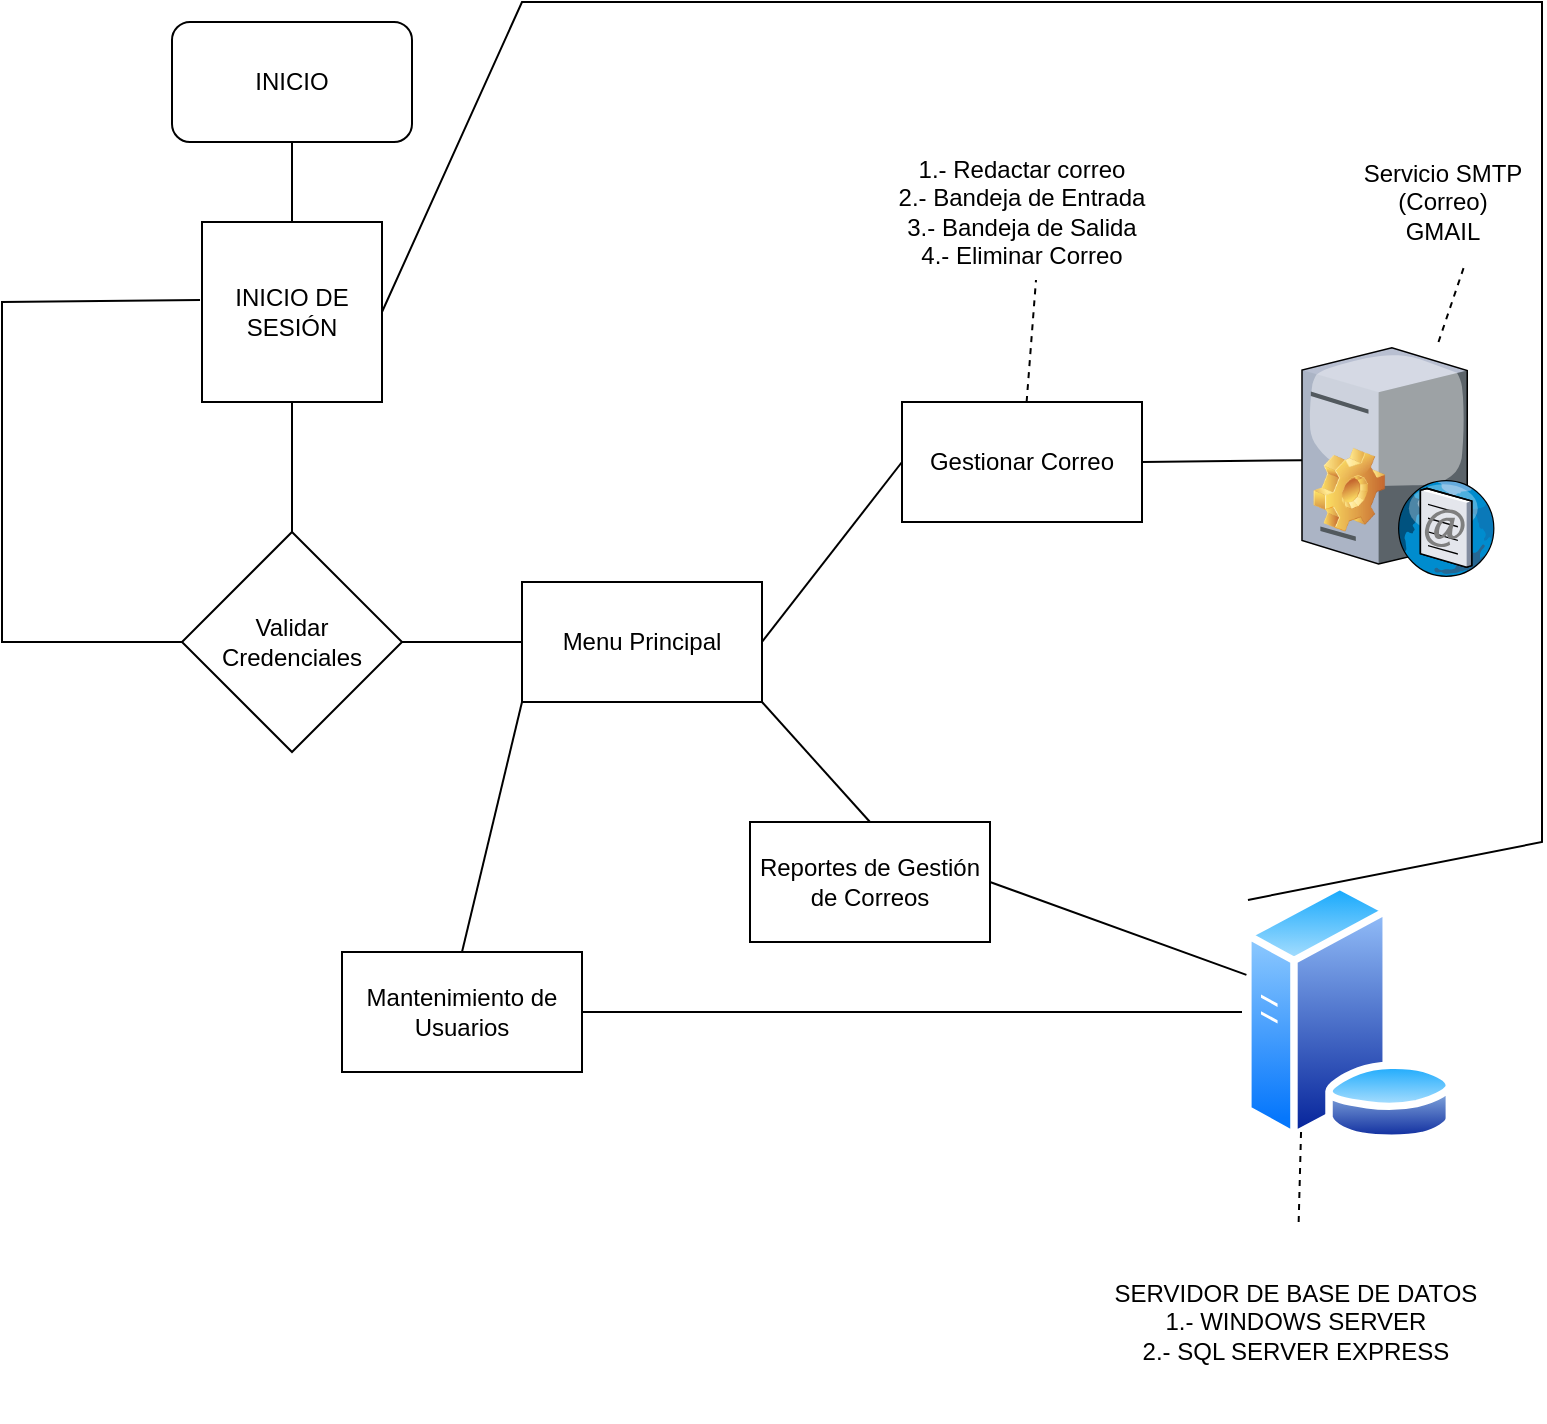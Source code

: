<mxfile version="24.7.16">
  <diagram name="Página-1" id="oD2jVdTmLFTgkb-JgAFI">
    <mxGraphModel dx="1434" dy="746" grid="1" gridSize="10" guides="1" tooltips="1" connect="1" arrows="1" fold="1" page="1" pageScale="1" pageWidth="827" pageHeight="1169" math="0" shadow="0">
      <root>
        <mxCell id="0" />
        <mxCell id="1" parent="0" />
        <mxCell id="BYQ6nLd5p58p7Mj93vRJ-2" value="INICIO" style="rounded=1;whiteSpace=wrap;html=1;" vertex="1" parent="1">
          <mxGeometry x="125" y="20" width="120" height="60" as="geometry" />
        </mxCell>
        <mxCell id="BYQ6nLd5p58p7Mj93vRJ-3" value="INICIO DE SESIÓN" style="whiteSpace=wrap;html=1;aspect=fixed;" vertex="1" parent="1">
          <mxGeometry x="140" y="120" width="90" height="90" as="geometry" />
        </mxCell>
        <mxCell id="BYQ6nLd5p58p7Mj93vRJ-4" value="" style="endArrow=none;html=1;rounded=0;entryX=0.5;entryY=1;entryDx=0;entryDy=0;exitX=0.5;exitY=0;exitDx=0;exitDy=0;" edge="1" parent="1" source="BYQ6nLd5p58p7Mj93vRJ-3" target="BYQ6nLd5p58p7Mj93vRJ-2">
          <mxGeometry width="50" height="50" relative="1" as="geometry">
            <mxPoint x="35" y="120" as="sourcePoint" />
            <mxPoint x="85" y="70" as="targetPoint" />
          </mxGeometry>
        </mxCell>
        <mxCell id="BYQ6nLd5p58p7Mj93vRJ-5" value="Validar Credenciales" style="rhombus;whiteSpace=wrap;html=1;" vertex="1" parent="1">
          <mxGeometry x="130" y="275" width="110" height="110" as="geometry" />
        </mxCell>
        <mxCell id="BYQ6nLd5p58p7Mj93vRJ-6" value="" style="endArrow=none;html=1;rounded=0;entryX=0.5;entryY=1;entryDx=0;entryDy=0;exitX=0.5;exitY=0;exitDx=0;exitDy=0;" edge="1" parent="1" source="BYQ6nLd5p58p7Mj93vRJ-5" target="BYQ6nLd5p58p7Mj93vRJ-3">
          <mxGeometry width="50" height="50" relative="1" as="geometry">
            <mxPoint x="40" y="260" as="sourcePoint" />
            <mxPoint x="90" y="210" as="targetPoint" />
          </mxGeometry>
        </mxCell>
        <mxCell id="BYQ6nLd5p58p7Mj93vRJ-7" value="Menu Principal" style="rounded=0;whiteSpace=wrap;html=1;" vertex="1" parent="1">
          <mxGeometry x="300" y="300" width="120" height="60" as="geometry" />
        </mxCell>
        <mxCell id="BYQ6nLd5p58p7Mj93vRJ-8" value="" style="endArrow=none;html=1;rounded=0;exitX=1;exitY=0.5;exitDx=0;exitDy=0;entryX=0;entryY=0.5;entryDx=0;entryDy=0;" edge="1" parent="1" source="BYQ6nLd5p58p7Mj93vRJ-5" target="BYQ6nLd5p58p7Mj93vRJ-7">
          <mxGeometry width="50" height="50" relative="1" as="geometry">
            <mxPoint x="390" y="410" as="sourcePoint" />
            <mxPoint x="440" y="360" as="targetPoint" />
          </mxGeometry>
        </mxCell>
        <mxCell id="BYQ6nLd5p58p7Mj93vRJ-9" value="" style="endArrow=none;html=1;rounded=0;entryX=0;entryY=0.5;entryDx=0;entryDy=0;entryPerimeter=0;exitX=-0.011;exitY=0.433;exitDx=0;exitDy=0;exitPerimeter=0;" edge="1" parent="1" source="BYQ6nLd5p58p7Mj93vRJ-3" target="BYQ6nLd5p58p7Mj93vRJ-5">
          <mxGeometry width="50" height="50" relative="1" as="geometry">
            <mxPoint x="40" y="350" as="sourcePoint" />
            <mxPoint x="90" y="300" as="targetPoint" />
            <Array as="points">
              <mxPoint x="40" y="160" />
              <mxPoint x="40" y="330" />
            </Array>
          </mxGeometry>
        </mxCell>
        <mxCell id="BYQ6nLd5p58p7Mj93vRJ-10" value="Gestionar Correo" style="rounded=0;whiteSpace=wrap;html=1;" vertex="1" parent="1">
          <mxGeometry x="490" y="210" width="120" height="60" as="geometry" />
        </mxCell>
        <mxCell id="BYQ6nLd5p58p7Mj93vRJ-11" value="" style="endArrow=none;html=1;rounded=0;entryX=0;entryY=0.5;entryDx=0;entryDy=0;exitX=1;exitY=0.5;exitDx=0;exitDy=0;" edge="1" parent="1" source="BYQ6nLd5p58p7Mj93vRJ-7" target="BYQ6nLd5p58p7Mj93vRJ-10">
          <mxGeometry width="50" height="50" relative="1" as="geometry">
            <mxPoint x="390" y="410" as="sourcePoint" />
            <mxPoint x="440" y="360" as="targetPoint" />
          </mxGeometry>
        </mxCell>
        <mxCell id="BYQ6nLd5p58p7Mj93vRJ-12" value="1.- Redactar correo&lt;div&gt;2.- Bandeja de Entrada&lt;/div&gt;&lt;div&gt;3.- Bandeja de Salida&lt;/div&gt;&lt;div&gt;4.- Eliminar Correo&lt;/div&gt;" style="text;html=1;align=center;verticalAlign=middle;whiteSpace=wrap;rounded=0;" vertex="1" parent="1">
          <mxGeometry x="480" y="80" width="140" height="70" as="geometry" />
        </mxCell>
        <mxCell id="BYQ6nLd5p58p7Mj93vRJ-13" value="" style="endArrow=none;dashed=1;html=1;rounded=0;entryX=0.55;entryY=0.986;entryDx=0;entryDy=0;entryPerimeter=0;" edge="1" parent="1" source="BYQ6nLd5p58p7Mj93vRJ-10" target="BYQ6nLd5p58p7Mj93vRJ-12">
          <mxGeometry width="50" height="50" relative="1" as="geometry">
            <mxPoint x="390" y="410" as="sourcePoint" />
            <mxPoint x="440" y="360" as="targetPoint" />
          </mxGeometry>
        </mxCell>
        <mxCell id="BYQ6nLd5p58p7Mj93vRJ-16" value="" style="group" vertex="1" connectable="0" parent="1">
          <mxGeometry x="690" y="180" width="100" height="150" as="geometry" />
        </mxCell>
        <mxCell id="BYQ6nLd5p58p7Mj93vRJ-15" value="" style="verticalLabelPosition=bottom;sketch=0;aspect=fixed;html=1;verticalAlign=top;strokeColor=none;align=center;outlineConnect=0;shape=mxgraph.citrix.smtp_server;" vertex="1" parent="BYQ6nLd5p58p7Mj93vRJ-16">
          <mxGeometry width="96.774" height="117.152" as="geometry" />
        </mxCell>
        <mxCell id="BYQ6nLd5p58p7Mj93vRJ-14" value="" style="shape=image;html=1;verticalLabelPosition=bottom;verticalAlign=top;imageAspect=1;aspect=fixed;image=img/clipart/Gear_128x128.png" vertex="1" parent="BYQ6nLd5p58p7Mj93vRJ-16">
          <mxGeometry x="5.697" y="52.941" width="35.835" height="42.037" as="geometry" />
        </mxCell>
        <mxCell id="BYQ6nLd5p58p7Mj93vRJ-17" value="" style="endArrow=none;html=1;rounded=0;exitX=1;exitY=0.5;exitDx=0;exitDy=0;" edge="1" parent="1" source="BYQ6nLd5p58p7Mj93vRJ-10" target="BYQ6nLd5p58p7Mj93vRJ-15">
          <mxGeometry width="50" height="50" relative="1" as="geometry">
            <mxPoint x="390" y="410" as="sourcePoint" />
            <mxPoint x="440" y="360" as="targetPoint" />
          </mxGeometry>
        </mxCell>
        <mxCell id="BYQ6nLd5p58p7Mj93vRJ-18" value="Reportes de Gestión de Correos" style="rounded=0;whiteSpace=wrap;html=1;" vertex="1" parent="1">
          <mxGeometry x="414" y="420" width="120" height="60" as="geometry" />
        </mxCell>
        <mxCell id="BYQ6nLd5p58p7Mj93vRJ-19" value="Mantenimiento de Usuarios" style="rounded=0;whiteSpace=wrap;html=1;" vertex="1" parent="1">
          <mxGeometry x="210" y="485" width="120" height="60" as="geometry" />
        </mxCell>
        <mxCell id="BYQ6nLd5p58p7Mj93vRJ-20" value="" style="endArrow=none;html=1;rounded=0;entryX=1;entryY=1;entryDx=0;entryDy=0;exitX=0.5;exitY=0;exitDx=0;exitDy=0;" edge="1" parent="1" source="BYQ6nLd5p58p7Mj93vRJ-18" target="BYQ6nLd5p58p7Mj93vRJ-7">
          <mxGeometry width="50" height="50" relative="1" as="geometry">
            <mxPoint x="390" y="410" as="sourcePoint" />
            <mxPoint x="440" y="360" as="targetPoint" />
          </mxGeometry>
        </mxCell>
        <mxCell id="BYQ6nLd5p58p7Mj93vRJ-21" value="" style="endArrow=none;html=1;rounded=0;exitX=0.5;exitY=0;exitDx=0;exitDy=0;entryX=0;entryY=1;entryDx=0;entryDy=0;" edge="1" parent="1" source="BYQ6nLd5p58p7Mj93vRJ-19" target="BYQ6nLd5p58p7Mj93vRJ-7">
          <mxGeometry width="50" height="50" relative="1" as="geometry">
            <mxPoint x="390" y="410" as="sourcePoint" />
            <mxPoint x="440" y="360" as="targetPoint" />
          </mxGeometry>
        </mxCell>
        <mxCell id="BYQ6nLd5p58p7Mj93vRJ-24" value="" style="image;aspect=fixed;perimeter=ellipsePerimeter;html=1;align=center;shadow=0;dashed=0;spacingTop=3;image=img/lib/active_directory/database_server.svg;" vertex="1" parent="1">
          <mxGeometry x="660" y="450" width="106.6" height="130" as="geometry" />
        </mxCell>
        <mxCell id="BYQ6nLd5p58p7Mj93vRJ-25" value="" style="endArrow=none;html=1;rounded=0;entryX=1;entryY=0.5;entryDx=0;entryDy=0;" edge="1" parent="1" source="BYQ6nLd5p58p7Mj93vRJ-24" target="BYQ6nLd5p58p7Mj93vRJ-18">
          <mxGeometry width="50" height="50" relative="1" as="geometry">
            <mxPoint x="390" y="410" as="sourcePoint" />
            <mxPoint x="440" y="360" as="targetPoint" />
          </mxGeometry>
        </mxCell>
        <mxCell id="BYQ6nLd5p58p7Mj93vRJ-26" value="" style="endArrow=none;html=1;rounded=0;exitX=1;exitY=0.5;exitDx=0;exitDy=0;entryX=0;entryY=0.5;entryDx=0;entryDy=0;" edge="1" parent="1" source="BYQ6nLd5p58p7Mj93vRJ-19" target="BYQ6nLd5p58p7Mj93vRJ-24">
          <mxGeometry width="50" height="50" relative="1" as="geometry">
            <mxPoint x="390" y="410" as="sourcePoint" />
            <mxPoint x="440" y="360" as="targetPoint" />
          </mxGeometry>
        </mxCell>
        <mxCell id="BYQ6nLd5p58p7Mj93vRJ-28" value="" style="endArrow=none;html=1;rounded=0;exitX=1;exitY=0.5;exitDx=0;exitDy=0;entryX=0.028;entryY=0.069;entryDx=0;entryDy=0;entryPerimeter=0;" edge="1" parent="1" source="BYQ6nLd5p58p7Mj93vRJ-3" target="BYQ6nLd5p58p7Mj93vRJ-24">
          <mxGeometry width="50" height="50" relative="1" as="geometry">
            <mxPoint x="390" y="410" as="sourcePoint" />
            <mxPoint x="440" y="360" as="targetPoint" />
            <Array as="points">
              <mxPoint x="300" y="10" />
              <mxPoint x="810" y="10" />
              <mxPoint x="810" y="430" />
            </Array>
          </mxGeometry>
        </mxCell>
        <mxCell id="BYQ6nLd5p58p7Mj93vRJ-29" value="SERVIDOR DE BASE DE DATOS&lt;div&gt;1.- WINDOWS SERVER&lt;/div&gt;&lt;div&gt;2.- SQL SERVER EXPRESS&lt;/div&gt;" style="text;html=1;align=center;verticalAlign=middle;whiteSpace=wrap;rounded=0;" vertex="1" parent="1">
          <mxGeometry x="590" y="620" width="194" height="100" as="geometry" />
        </mxCell>
        <mxCell id="BYQ6nLd5p58p7Mj93vRJ-30" value="Servicio SMTP&lt;div&gt;(Correo)&lt;/div&gt;&lt;div&gt;GMAIL&lt;/div&gt;" style="text;html=1;align=center;verticalAlign=middle;whiteSpace=wrap;rounded=0;" vertex="1" parent="1">
          <mxGeometry x="717" y="80" width="87" height="60" as="geometry" />
        </mxCell>
        <mxCell id="BYQ6nLd5p58p7Mj93vRJ-31" value="" style="endArrow=none;dashed=1;html=1;rounded=0;entryX=0.626;entryY=1.017;entryDx=0;entryDy=0;entryPerimeter=0;" edge="1" parent="1" source="BYQ6nLd5p58p7Mj93vRJ-15" target="BYQ6nLd5p58p7Mj93vRJ-30">
          <mxGeometry width="50" height="50" relative="1" as="geometry">
            <mxPoint x="390" y="410" as="sourcePoint" />
            <mxPoint x="440" y="360" as="targetPoint" />
          </mxGeometry>
        </mxCell>
        <mxCell id="BYQ6nLd5p58p7Mj93vRJ-32" value="" style="endArrow=none;dashed=1;html=1;rounded=0;entryX=0.25;entryY=1;entryDx=0;entryDy=0;" edge="1" parent="1" source="BYQ6nLd5p58p7Mj93vRJ-29" target="BYQ6nLd5p58p7Mj93vRJ-24">
          <mxGeometry width="50" height="50" relative="1" as="geometry">
            <mxPoint x="534" y="620" as="sourcePoint" />
            <mxPoint x="584" y="570" as="targetPoint" />
          </mxGeometry>
        </mxCell>
      </root>
    </mxGraphModel>
  </diagram>
</mxfile>
